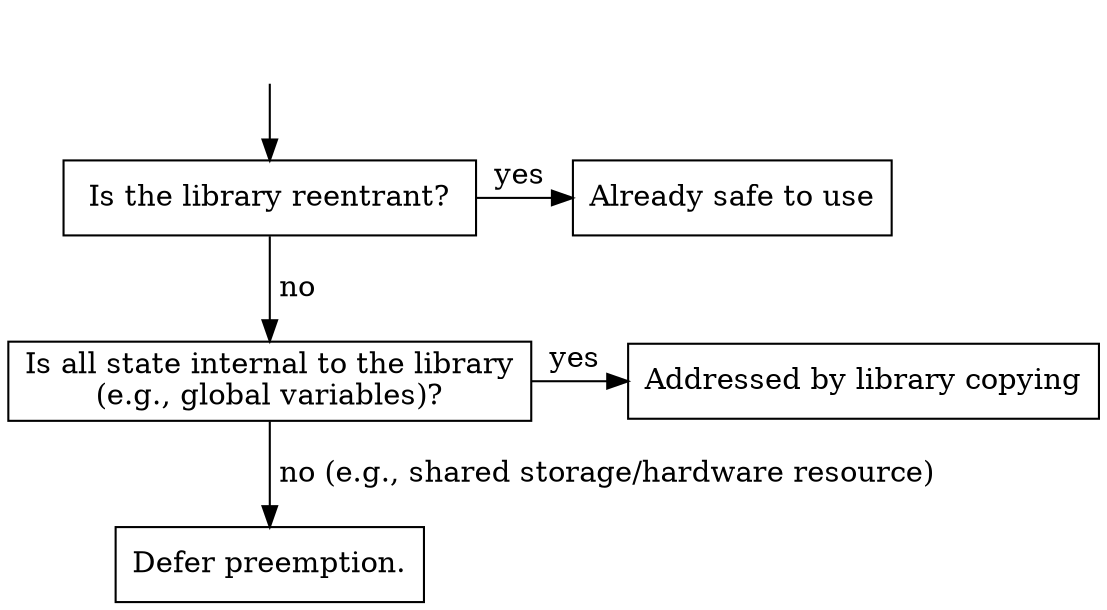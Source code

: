 strict digraph {
	margin=0;

	node [shape=box];

	start [shape=none,label=""];
	reentrant [label="Is the library reentrant?",width=2.75];
	safe [label="Already safe to use"];
	internal [label="Is all state internal to the library\n(e.g., global variables)?",width=2.75];
	copying [label="Addressed by library copying"];
	defer [label="Defer preemption."];

	start -> reentrant;

	{
		rank=same;
		reentrant -> safe [label="yes "];
	}

	reentrant -> internal [label=" no"];

	{
		rank=same;
		internal -> copying [label="yes "];
	}

	internal -> defer [label=" no (e.g., shared storage/hardware resource)"];
}
